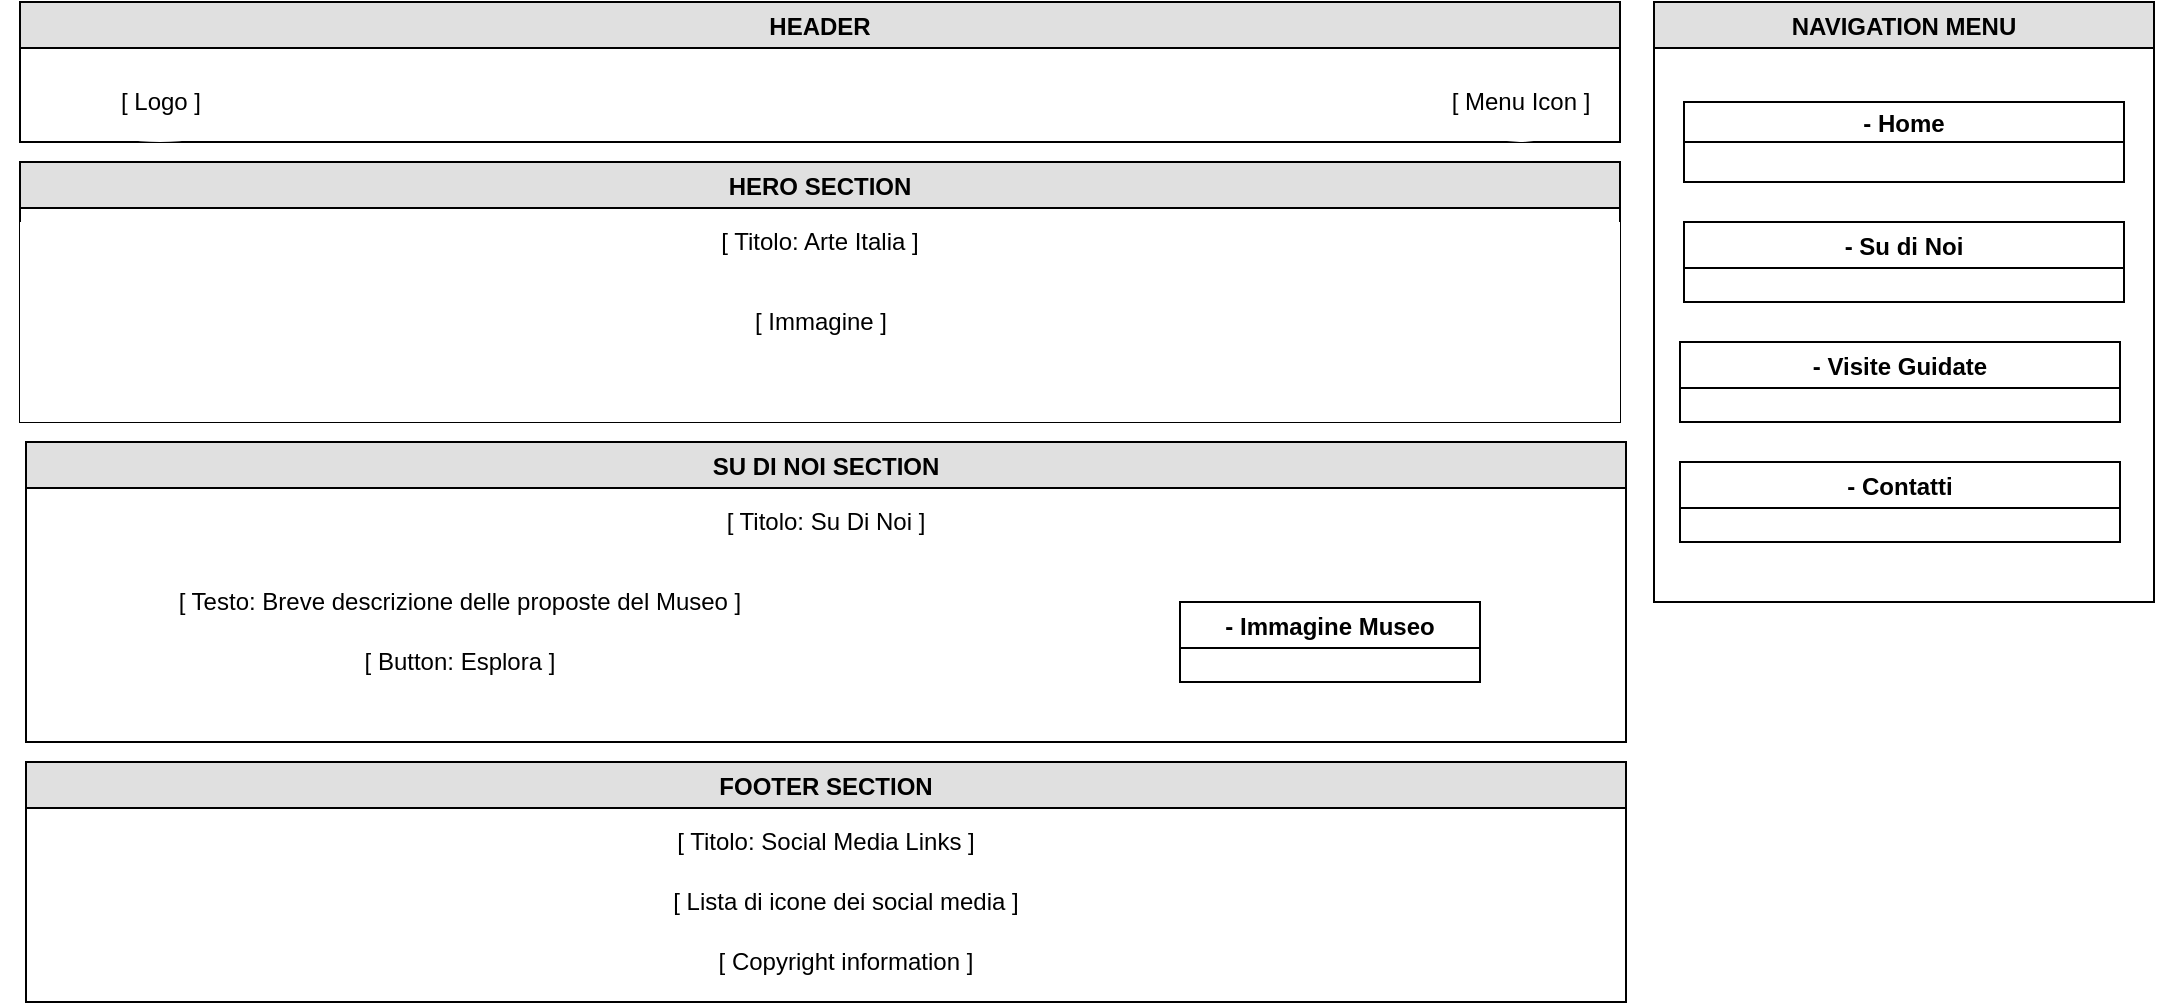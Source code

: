 <mxfile version="23.1.2" type="device">
  <diagram name="Pagina-1" id="QDIGDD1-QB6yPYRbEDxr">
    <mxGraphModel dx="1354" dy="803" grid="1" gridSize="10" guides="1" tooltips="1" connect="1" arrows="1" fold="1" page="1" pageScale="1" pageWidth="827" pageHeight="1169" math="0" shadow="0">
      <root>
        <mxCell id="0" />
        <mxCell id="1" parent="0" />
        <mxCell id="vOuDKuo2jz114GiPfdhs-4" value="HEADER" style="swimlane;fillColor=#e0e0e0;" vertex="1" connectable="0" parent="1">
          <mxGeometry x="10" y="80" width="800" height="70" as="geometry" />
        </mxCell>
        <mxCell id="vOuDKuo2jz114GiPfdhs-5" value="[ Logo ]" style="shape=ellipse;perimeter=ellipsePerimeter;fillColor=#ffffff;gradientColor=none;strokeColor=none;html=1;" vertex="1" parent="vOuDKuo2jz114GiPfdhs-4">
          <mxGeometry x="20" y="30" width="100" height="40" as="geometry" />
        </mxCell>
        <mxCell id="vOuDKuo2jz114GiPfdhs-6" value="[ Menu Icon ]" style="shape=ellipse;perimeter=ellipsePerimeter;fillColor=#ffffff;gradientColor=none;strokeColor=none;html=1;" vertex="1" parent="vOuDKuo2jz114GiPfdhs-4">
          <mxGeometry x="720" y="30" width="60" height="40" as="geometry" />
        </mxCell>
        <mxCell id="vOuDKuo2jz114GiPfdhs-7" value="HERO SECTION" style="swimlane;fillColor=#e0e0e0;" vertex="1" connectable="0" parent="1">
          <mxGeometry x="10" y="160" width="800" height="130" as="geometry" />
        </mxCell>
        <mxCell id="vOuDKuo2jz114GiPfdhs-8" value="[ Immagine ]" style="shape=rectangle;perimeter=rectanglePerimeter;fillColor=#ffffff;gradientColor=none;strokeColor=none;html=1;" vertex="1" parent="vOuDKuo2jz114GiPfdhs-7">
          <mxGeometry y="30" width="800" height="100" as="geometry" />
        </mxCell>
        <mxCell id="vOuDKuo2jz114GiPfdhs-9" value="[ Titolo: Arte Italia ]" style="text;html=1;strokeColor=none;fillColor=none;align=center;verticalAlign=middle;whiteSpace=wrap;rounded=0;" vertex="1" parent="vOuDKuo2jz114GiPfdhs-7">
          <mxGeometry x="170" y="30" width="460" height="20" as="geometry" />
        </mxCell>
        <mxCell id="vOuDKuo2jz114GiPfdhs-12" value="NAVIGATION MENU" style="swimlane;fillColor=#e0e0e0;" vertex="1" connectable="0" parent="1">
          <mxGeometry x="827" y="80" width="250" height="300" as="geometry" />
        </mxCell>
        <mxCell id="vOuDKuo2jz114GiPfdhs-13" value="- Home" style="swimlane;fillColor=#ffffff;startSize=20;" vertex="1" parent="vOuDKuo2jz114GiPfdhs-12">
          <mxGeometry x="15" y="50" width="220" height="40" as="geometry" />
        </mxCell>
        <mxCell id="vOuDKuo2jz114GiPfdhs-14" value="- Su di Noi" style="swimlane;fillColor=#ffffff;" vertex="1" parent="vOuDKuo2jz114GiPfdhs-12">
          <mxGeometry x="15" y="110" width="220" height="40" as="geometry" />
        </mxCell>
        <mxCell id="vOuDKuo2jz114GiPfdhs-15" value="- Visite Guidate" style="swimlane;fillColor=#ffffff;" vertex="1" parent="vOuDKuo2jz114GiPfdhs-12">
          <mxGeometry x="13" y="170" width="220" height="40" as="geometry" />
        </mxCell>
        <mxCell id="vOuDKuo2jz114GiPfdhs-16" value="- Contatti" style="swimlane;fillColor=#ffffff;" vertex="1" parent="vOuDKuo2jz114GiPfdhs-12">
          <mxGeometry x="13" y="230" width="220" height="40" as="geometry" />
        </mxCell>
        <mxCell id="vOuDKuo2jz114GiPfdhs-17" value="SU DI NOI SECTION" style="swimlane;fillColor=#e0e0e0;" vertex="1" connectable="0" parent="1">
          <mxGeometry x="13" y="300" width="800" height="150" as="geometry" />
        </mxCell>
        <mxCell id="vOuDKuo2jz114GiPfdhs-18" value="[ Titolo: Su Di Noi ]" style="text;html=1;strokeColor=none;fillColor=none;align=center;verticalAlign=middle;whiteSpace=wrap;rounded=0;" vertex="1" parent="vOuDKuo2jz114GiPfdhs-17">
          <mxGeometry x="140" y="30" width="520" height="20" as="geometry" />
        </mxCell>
        <mxCell id="vOuDKuo2jz114GiPfdhs-22" value="- Immagine Museo" style="swimlane;fillColor=#ffffff;" vertex="1" parent="vOuDKuo2jz114GiPfdhs-17">
          <mxGeometry x="577" y="80" width="150" height="40" as="geometry" />
        </mxCell>
        <mxCell id="vOuDKuo2jz114GiPfdhs-23" value="[ Testo: Breve descrizione delle proposte del Museo ]" style="text;html=1;strokeColor=none;fillColor=none;align=center;verticalAlign=middle;whiteSpace=wrap;rounded=0;" vertex="1" parent="vOuDKuo2jz114GiPfdhs-17">
          <mxGeometry x="-13" y="60" width="460" height="40" as="geometry" />
        </mxCell>
        <mxCell id="vOuDKuo2jz114GiPfdhs-24" value="[ Button: Esplora ]" style="text;html=1;strokeColor=none;fillColor=none;align=center;verticalAlign=middle;whiteSpace=wrap;rounded=0;" vertex="1" parent="vOuDKuo2jz114GiPfdhs-17">
          <mxGeometry x="-13" y="100" width="460" height="20" as="geometry" />
        </mxCell>
        <mxCell id="vOuDKuo2jz114GiPfdhs-25" value="FOOTER SECTION" style="swimlane;fillColor=#e0e0e0;" vertex="1" connectable="0" parent="1">
          <mxGeometry x="13" y="460" width="800" height="120" as="geometry" />
        </mxCell>
        <mxCell id="vOuDKuo2jz114GiPfdhs-26" value="[ Titolo: Social Media Links ]" style="text;html=1;strokeColor=none;fillColor=none;align=center;verticalAlign=middle;whiteSpace=wrap;rounded=0;" vertex="1" parent="vOuDKuo2jz114GiPfdhs-25">
          <mxGeometry x="300" y="30" width="200" height="20" as="geometry" />
        </mxCell>
        <mxCell id="vOuDKuo2jz114GiPfdhs-27" value="[ Lista di icone dei social media ]" style="text;html=1;strokeColor=none;fillColor=none;align=center;verticalAlign=middle;whiteSpace=wrap;rounded=0;" vertex="1" parent="vOuDKuo2jz114GiPfdhs-25">
          <mxGeometry x="310" y="50" width="200" height="40" as="geometry" />
        </mxCell>
        <mxCell id="vOuDKuo2jz114GiPfdhs-28" value="[ Copyright information ]" style="text;html=1;strokeColor=none;fillColor=none;align=center;verticalAlign=middle;whiteSpace=wrap;rounded=0;" vertex="1" parent="vOuDKuo2jz114GiPfdhs-25">
          <mxGeometry x="310" y="90" width="200" height="20" as="geometry" />
        </mxCell>
      </root>
    </mxGraphModel>
  </diagram>
</mxfile>
